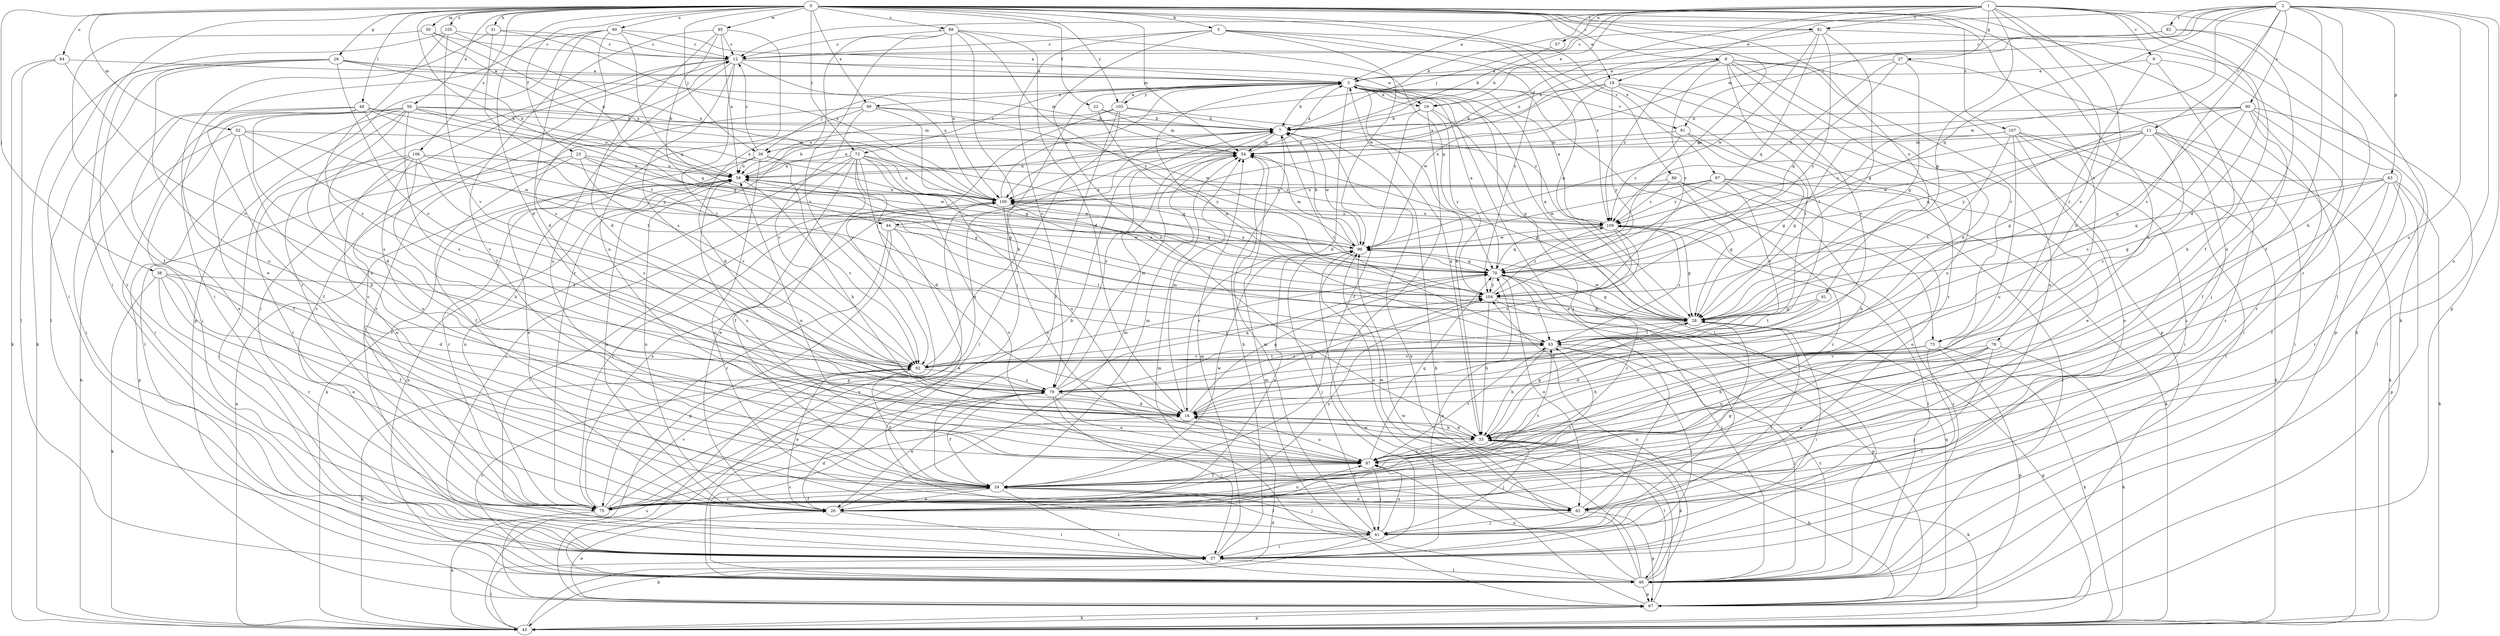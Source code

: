 strict digraph  {
0;
1;
2;
3;
5;
7;
8;
9;
11;
12;
16;
18;
19;
20;
22;
23;
24;
26;
27;
28;
31;
33;
37;
38;
39;
41;
44;
45;
48;
49;
50;
52;
54;
56;
57;
58;
60;
61;
62;
63;
67;
70;
72;
73;
75;
78;
79;
81;
82;
83;
84;
87;
88;
89;
90;
91;
92;
95;
96;
97;
99;
100;
103;
104;
105;
106;
107;
109;
0 -> 5  [label=b];
0 -> 8  [label=c];
0 -> 16  [label=d];
0 -> 18  [label=e];
0 -> 22  [label=f];
0 -> 23  [label=f];
0 -> 26  [label=g];
0 -> 31  [label=h];
0 -> 37  [label=i];
0 -> 38  [label=j];
0 -> 39  [label=j];
0 -> 44  [label=k];
0 -> 48  [label=l];
0 -> 49  [label=l];
0 -> 50  [label=m];
0 -> 52  [label=m];
0 -> 54  [label=m];
0 -> 56  [label=n];
0 -> 60  [label=o];
0 -> 61  [label=o];
0 -> 70  [label=q];
0 -> 72  [label=r];
0 -> 78  [label=s];
0 -> 81  [label=t];
0 -> 84  [label=u];
0 -> 87  [label=u];
0 -> 88  [label=v];
0 -> 89  [label=v];
0 -> 95  [label=w];
0 -> 97  [label=x];
0 -> 99  [label=x];
0 -> 103  [label=y];
0 -> 105  [label=z];
0 -> 106  [label=z];
0 -> 107  [label=z];
1 -> 3  [label=a];
1 -> 7  [label=b];
1 -> 9  [label=c];
1 -> 16  [label=d];
1 -> 18  [label=e];
1 -> 19  [label=e];
1 -> 24  [label=f];
1 -> 27  [label=g];
1 -> 28  [label=g];
1 -> 33  [label=h];
1 -> 39  [label=j];
1 -> 44  [label=k];
1 -> 45  [label=k];
1 -> 57  [label=n];
1 -> 79  [label=s];
1 -> 81  [label=t];
2 -> 11  [label=c];
2 -> 12  [label=c];
2 -> 24  [label=f];
2 -> 33  [label=h];
2 -> 54  [label=m];
2 -> 62  [label=o];
2 -> 63  [label=p];
2 -> 67  [label=p];
2 -> 70  [label=q];
2 -> 79  [label=s];
2 -> 82  [label=t];
2 -> 87  [label=u];
2 -> 90  [label=v];
2 -> 91  [label=v];
2 -> 96  [label=w];
3 -> 7  [label=b];
3 -> 16  [label=d];
3 -> 19  [label=e];
3 -> 33  [label=h];
3 -> 39  [label=j];
3 -> 41  [label=j];
3 -> 49  [label=l];
3 -> 72  [label=r];
3 -> 73  [label=r];
3 -> 91  [label=v];
3 -> 99  [label=x];
3 -> 103  [label=y];
5 -> 12  [label=c];
5 -> 28  [label=g];
5 -> 33  [label=h];
5 -> 79  [label=s];
5 -> 96  [label=w];
5 -> 104  [label=y];
5 -> 109  [label=z];
7 -> 54  [label=m];
7 -> 58  [label=n];
7 -> 79  [label=s];
7 -> 83  [label=t];
7 -> 96  [label=w];
8 -> 3  [label=a];
8 -> 16  [label=d];
8 -> 62  [label=o];
8 -> 67  [label=p];
8 -> 73  [label=r];
8 -> 83  [label=t];
8 -> 92  [label=v];
8 -> 100  [label=x];
8 -> 104  [label=y];
8 -> 109  [label=z];
9 -> 3  [label=a];
9 -> 33  [label=h];
9 -> 67  [label=p];
9 -> 73  [label=r];
11 -> 28  [label=g];
11 -> 37  [label=i];
11 -> 45  [label=k];
11 -> 54  [label=m];
11 -> 70  [label=q];
11 -> 75  [label=r];
11 -> 79  [label=s];
11 -> 96  [label=w];
11 -> 109  [label=z];
12 -> 3  [label=a];
12 -> 19  [label=e];
12 -> 37  [label=i];
12 -> 75  [label=r];
12 -> 79  [label=s];
12 -> 87  [label=u];
12 -> 92  [label=v];
12 -> 100  [label=x];
16 -> 33  [label=h];
16 -> 54  [label=m];
16 -> 70  [label=q];
16 -> 87  [label=u];
16 -> 104  [label=y];
18 -> 19  [label=e];
18 -> 75  [label=r];
18 -> 83  [label=t];
18 -> 87  [label=u];
18 -> 96  [label=w];
18 -> 100  [label=x];
18 -> 104  [label=y];
19 -> 7  [label=b];
19 -> 24  [label=f];
19 -> 28  [label=g];
19 -> 37  [label=i];
19 -> 104  [label=y];
20 -> 37  [label=i];
20 -> 54  [label=m];
20 -> 58  [label=n];
20 -> 83  [label=t];
20 -> 87  [label=u];
22 -> 7  [label=b];
22 -> 54  [label=m];
22 -> 104  [label=y];
23 -> 24  [label=f];
23 -> 28  [label=g];
23 -> 58  [label=n];
23 -> 67  [label=p];
23 -> 92  [label=v];
23 -> 96  [label=w];
24 -> 20  [label=e];
24 -> 41  [label=j];
24 -> 49  [label=l];
24 -> 54  [label=m];
24 -> 62  [label=o];
24 -> 75  [label=r];
24 -> 83  [label=t];
24 -> 96  [label=w];
26 -> 3  [label=a];
26 -> 45  [label=k];
26 -> 49  [label=l];
26 -> 54  [label=m];
26 -> 58  [label=n];
26 -> 75  [label=r];
26 -> 87  [label=u];
26 -> 92  [label=v];
27 -> 3  [label=a];
27 -> 28  [label=g];
27 -> 41  [label=j];
27 -> 70  [label=q];
27 -> 109  [label=z];
28 -> 3  [label=a];
28 -> 37  [label=i];
28 -> 41  [label=j];
28 -> 79  [label=s];
28 -> 83  [label=t];
28 -> 96  [label=w];
31 -> 12  [label=c];
31 -> 20  [label=e];
31 -> 83  [label=t];
31 -> 100  [label=x];
33 -> 3  [label=a];
33 -> 16  [label=d];
33 -> 20  [label=e];
33 -> 28  [label=g];
33 -> 41  [label=j];
33 -> 45  [label=k];
33 -> 49  [label=l];
33 -> 87  [label=u];
37 -> 7  [label=b];
37 -> 12  [label=c];
37 -> 49  [label=l];
37 -> 54  [label=m];
37 -> 70  [label=q];
38 -> 16  [label=d];
38 -> 20  [label=e];
38 -> 24  [label=f];
38 -> 45  [label=k];
38 -> 75  [label=r];
38 -> 104  [label=y];
39 -> 12  [label=c];
39 -> 20  [label=e];
39 -> 33  [label=h];
39 -> 58  [label=n];
39 -> 62  [label=o];
39 -> 75  [label=r];
39 -> 109  [label=z];
41 -> 3  [label=a];
41 -> 12  [label=c];
41 -> 24  [label=f];
41 -> 37  [label=i];
41 -> 45  [label=k];
41 -> 54  [label=m];
41 -> 87  [label=u];
44 -> 20  [label=e];
44 -> 67  [label=p];
44 -> 75  [label=r];
44 -> 83  [label=t];
44 -> 96  [label=w];
45 -> 16  [label=d];
45 -> 28  [label=g];
45 -> 37  [label=i];
45 -> 58  [label=n];
45 -> 67  [label=p];
45 -> 79  [label=s];
48 -> 7  [label=b];
48 -> 20  [label=e];
48 -> 24  [label=f];
48 -> 37  [label=i];
48 -> 79  [label=s];
48 -> 83  [label=t];
48 -> 100  [label=x];
48 -> 104  [label=y];
49 -> 7  [label=b];
49 -> 33  [label=h];
49 -> 54  [label=m];
49 -> 58  [label=n];
49 -> 67  [label=p];
49 -> 79  [label=s];
49 -> 83  [label=t];
49 -> 87  [label=u];
49 -> 92  [label=v];
49 -> 96  [label=w];
49 -> 100  [label=x];
49 -> 104  [label=y];
49 -> 109  [label=z];
50 -> 12  [label=c];
50 -> 24  [label=f];
50 -> 58  [label=n];
50 -> 100  [label=x];
52 -> 24  [label=f];
52 -> 33  [label=h];
52 -> 45  [label=k];
52 -> 54  [label=m];
52 -> 92  [label=v];
52 -> 96  [label=w];
54 -> 3  [label=a];
54 -> 28  [label=g];
54 -> 58  [label=n];
56 -> 7  [label=b];
56 -> 16  [label=d];
56 -> 33  [label=h];
56 -> 37  [label=i];
56 -> 41  [label=j];
56 -> 49  [label=l];
56 -> 54  [label=m];
56 -> 58  [label=n];
56 -> 70  [label=q];
56 -> 79  [label=s];
57 -> 7  [label=b];
58 -> 7  [label=b];
58 -> 20  [label=e];
58 -> 75  [label=r];
58 -> 87  [label=u];
58 -> 92  [label=v];
58 -> 100  [label=x];
60 -> 3  [label=a];
60 -> 12  [label=c];
60 -> 16  [label=d];
60 -> 37  [label=i];
60 -> 67  [label=p];
60 -> 70  [label=q];
60 -> 79  [label=s];
61 -> 16  [label=d];
61 -> 28  [label=g];
61 -> 83  [label=t];
62 -> 28  [label=g];
62 -> 41  [label=j];
62 -> 67  [label=p];
62 -> 96  [label=w];
63 -> 24  [label=f];
63 -> 28  [label=g];
63 -> 45  [label=k];
63 -> 67  [label=p];
63 -> 70  [label=q];
63 -> 75  [label=r];
63 -> 87  [label=u];
63 -> 100  [label=x];
67 -> 7  [label=b];
67 -> 20  [label=e];
67 -> 33  [label=h];
67 -> 45  [label=k];
67 -> 54  [label=m];
67 -> 70  [label=q];
67 -> 96  [label=w];
70 -> 3  [label=a];
70 -> 28  [label=g];
70 -> 49  [label=l];
70 -> 62  [label=o];
70 -> 83  [label=t];
70 -> 92  [label=v];
70 -> 100  [label=x];
70 -> 104  [label=y];
72 -> 16  [label=d];
72 -> 20  [label=e];
72 -> 24  [label=f];
72 -> 37  [label=i];
72 -> 45  [label=k];
72 -> 58  [label=n];
72 -> 62  [label=o];
72 -> 67  [label=p];
72 -> 70  [label=q];
72 -> 87  [label=u];
72 -> 100  [label=x];
73 -> 16  [label=d];
73 -> 33  [label=h];
73 -> 37  [label=i];
73 -> 45  [label=k];
73 -> 67  [label=p];
73 -> 92  [label=v];
75 -> 3  [label=a];
75 -> 7  [label=b];
75 -> 16  [label=d];
75 -> 24  [label=f];
75 -> 45  [label=k];
75 -> 58  [label=n];
75 -> 92  [label=v];
75 -> 100  [label=x];
75 -> 104  [label=y];
78 -> 20  [label=e];
78 -> 33  [label=h];
78 -> 41  [label=j];
78 -> 45  [label=k];
78 -> 87  [label=u];
78 -> 92  [label=v];
79 -> 16  [label=d];
79 -> 20  [label=e];
79 -> 24  [label=f];
79 -> 37  [label=i];
79 -> 54  [label=m];
79 -> 70  [label=q];
79 -> 87  [label=u];
81 -> 7  [label=b];
81 -> 12  [label=c];
81 -> 28  [label=g];
81 -> 45  [label=k];
81 -> 70  [label=q];
81 -> 96  [label=w];
81 -> 104  [label=y];
82 -> 12  [label=c];
82 -> 58  [label=n];
82 -> 75  [label=r];
82 -> 87  [label=u];
83 -> 3  [label=a];
83 -> 33  [label=h];
83 -> 37  [label=i];
83 -> 49  [label=l];
83 -> 92  [label=v];
83 -> 109  [label=z];
84 -> 3  [label=a];
84 -> 45  [label=k];
84 -> 49  [label=l];
84 -> 92  [label=v];
87 -> 24  [label=f];
87 -> 41  [label=j];
87 -> 58  [label=n];
87 -> 70  [label=q];
87 -> 83  [label=t];
88 -> 12  [label=c];
88 -> 16  [label=d];
88 -> 41  [label=j];
88 -> 70  [label=q];
88 -> 75  [label=r];
88 -> 92  [label=v];
88 -> 100  [label=x];
88 -> 104  [label=y];
89 -> 28  [label=g];
89 -> 33  [label=h];
89 -> 75  [label=r];
89 -> 100  [label=x];
89 -> 109  [label=z];
90 -> 7  [label=b];
90 -> 24  [label=f];
90 -> 28  [label=g];
90 -> 37  [label=i];
90 -> 49  [label=l];
90 -> 75  [label=r];
90 -> 79  [label=s];
90 -> 100  [label=x];
90 -> 104  [label=y];
91 -> 20  [label=e];
91 -> 28  [label=g];
91 -> 54  [label=m];
91 -> 109  [label=z];
92 -> 7  [label=b];
92 -> 20  [label=e];
92 -> 24  [label=f];
92 -> 45  [label=k];
92 -> 79  [label=s];
92 -> 83  [label=t];
92 -> 104  [label=y];
95 -> 12  [label=c];
95 -> 16  [label=d];
95 -> 24  [label=f];
95 -> 28  [label=g];
95 -> 58  [label=n];
95 -> 87  [label=u];
96 -> 7  [label=b];
96 -> 20  [label=e];
96 -> 41  [label=j];
96 -> 54  [label=m];
96 -> 58  [label=n];
96 -> 62  [label=o];
96 -> 70  [label=q];
97 -> 45  [label=k];
97 -> 49  [label=l];
97 -> 62  [label=o];
97 -> 83  [label=t];
97 -> 96  [label=w];
97 -> 100  [label=x];
97 -> 109  [label=z];
99 -> 7  [label=b];
99 -> 16  [label=d];
99 -> 28  [label=g];
99 -> 75  [label=r];
99 -> 92  [label=v];
99 -> 96  [label=w];
100 -> 3  [label=a];
100 -> 37  [label=i];
100 -> 70  [label=q];
100 -> 75  [label=r];
100 -> 87  [label=u];
100 -> 109  [label=z];
103 -> 3  [label=a];
103 -> 7  [label=b];
103 -> 24  [label=f];
103 -> 49  [label=l];
103 -> 58  [label=n];
103 -> 92  [label=v];
103 -> 109  [label=z];
104 -> 28  [label=g];
104 -> 33  [label=h];
104 -> 58  [label=n];
104 -> 67  [label=p];
104 -> 109  [label=z];
105 -> 12  [label=c];
105 -> 37  [label=i];
105 -> 79  [label=s];
105 -> 92  [label=v];
105 -> 100  [label=x];
106 -> 28  [label=g];
106 -> 33  [label=h];
106 -> 37  [label=i];
106 -> 58  [label=n];
106 -> 62  [label=o];
106 -> 75  [label=r];
106 -> 79  [label=s];
106 -> 87  [label=u];
107 -> 28  [label=g];
107 -> 37  [label=i];
107 -> 45  [label=k];
107 -> 49  [label=l];
107 -> 54  [label=m];
107 -> 62  [label=o];
107 -> 83  [label=t];
107 -> 87  [label=u];
109 -> 3  [label=a];
109 -> 28  [label=g];
109 -> 49  [label=l];
109 -> 70  [label=q];
109 -> 75  [label=r];
109 -> 79  [label=s];
109 -> 96  [label=w];
109 -> 100  [label=x];
}
